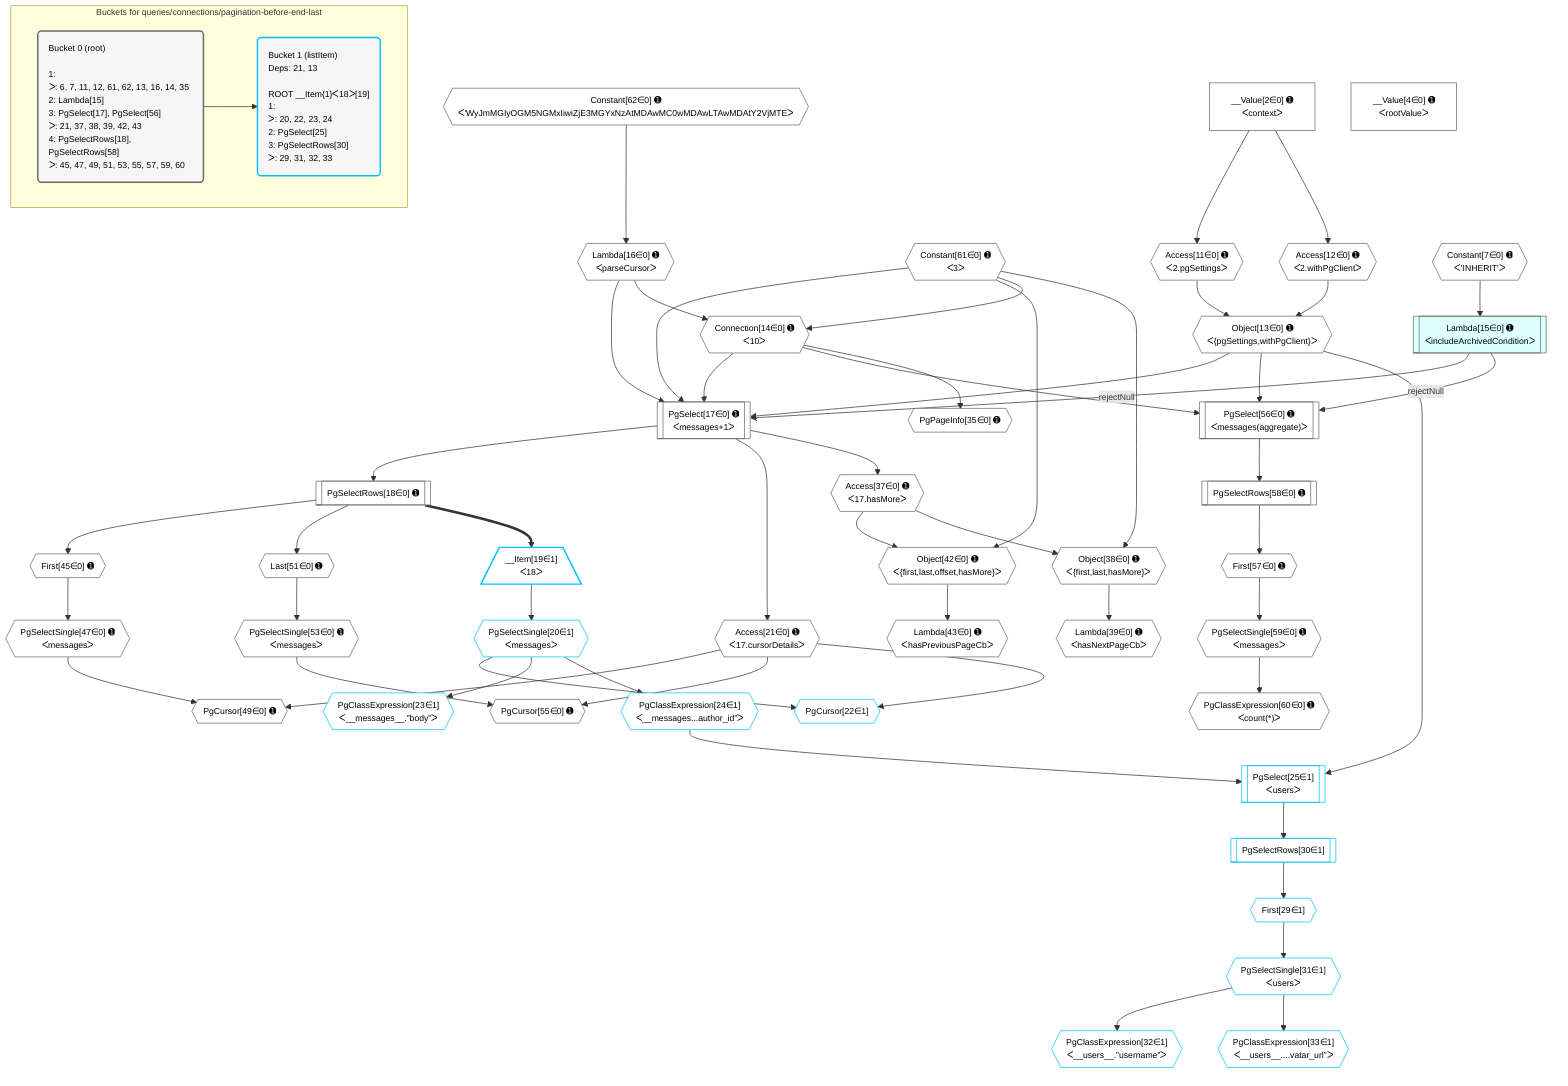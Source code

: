 %%{init: {'themeVariables': { 'fontSize': '12px'}}}%%
graph TD
    classDef path fill:#eee,stroke:#000,color:#000
    classDef plan fill:#fff,stroke-width:1px,color:#000
    classDef itemplan fill:#fff,stroke-width:2px,color:#000
    classDef unbatchedplan fill:#dff,stroke-width:1px,color:#000
    classDef sideeffectplan fill:#fcc,stroke-width:2px,color:#000
    classDef bucket fill:#f6f6f6,color:#000,stroke-width:2px,text-align:left


    %% plan dependencies
    PgSelect17[["PgSelect[17∈0] ➊<br />ᐸmessages+1ᐳ"]]:::plan
    Object13{{"Object[13∈0] ➊<br />ᐸ{pgSettings,withPgClient}ᐳ"}}:::plan
    Lambda15[["Lambda[15∈0] ➊<br />ᐸincludeArchivedConditionᐳ"]]:::unbatchedplan
    Connection14{{"Connection[14∈0] ➊<br />ᐸ10ᐳ"}}:::plan
    Lambda16{{"Lambda[16∈0] ➊<br />ᐸparseCursorᐳ"}}:::plan
    Constant61{{"Constant[61∈0] ➊<br />ᐸ3ᐳ"}}:::plan
    Lambda15 -->|rejectNull| PgSelect17
    Object13 & Connection14 & Lambda16 & Constant61 --> PgSelect17
    Object42{{"Object[42∈0] ➊<br />ᐸ{first,last,offset,hasMore}ᐳ"}}:::plan
    Access37{{"Access[37∈0] ➊<br />ᐸ17.hasMoreᐳ"}}:::plan
    Constant61 & Access37 --> Object42
    Constant61 & Lambda16 --> Connection14
    Object38{{"Object[38∈0] ➊<br />ᐸ{first,last,hasMore}ᐳ"}}:::plan
    Constant61 & Access37 --> Object38
    PgSelect56[["PgSelect[56∈0] ➊<br />ᐸmessages(aggregate)ᐳ"]]:::plan
    Lambda15 -->|rejectNull| PgSelect56
    Object13 & Connection14 --> PgSelect56
    Access11{{"Access[11∈0] ➊<br />ᐸ2.pgSettingsᐳ"}}:::plan
    Access12{{"Access[12∈0] ➊<br />ᐸ2.withPgClientᐳ"}}:::plan
    Access11 & Access12 --> Object13
    PgCursor49{{"PgCursor[49∈0] ➊"}}:::plan
    PgSelectSingle47{{"PgSelectSingle[47∈0] ➊<br />ᐸmessagesᐳ"}}:::plan
    Access21{{"Access[21∈0] ➊<br />ᐸ17.cursorDetailsᐳ"}}:::plan
    PgSelectSingle47 & Access21 --> PgCursor49
    PgCursor55{{"PgCursor[55∈0] ➊"}}:::plan
    PgSelectSingle53{{"PgSelectSingle[53∈0] ➊<br />ᐸmessagesᐳ"}}:::plan
    PgSelectSingle53 & Access21 --> PgCursor55
    __Value2["__Value[2∈0] ➊<br />ᐸcontextᐳ"]:::plan
    __Value2 --> Access11
    __Value2 --> Access12
    Constant7{{"Constant[7∈0] ➊<br />ᐸ'INHERIT'ᐳ"}}:::plan
    Constant7 --> Lambda15
    Constant62{{"Constant[62∈0] ➊<br />ᐸ'WyJmMGIyOGM5NGMxIiwiZjE3MGYxNzAtMDAwMC0wMDAwLTAwMDAtY2VjMTEᐳ"}}:::plan
    Constant62 --> Lambda16
    PgSelectRows18[["PgSelectRows[18∈0] ➊"]]:::plan
    PgSelect17 --> PgSelectRows18
    PgSelect17 --> Access21
    PgPageInfo35{{"PgPageInfo[35∈0] ➊"}}:::plan
    Connection14 --> PgPageInfo35
    PgSelect17 --> Access37
    Lambda39{{"Lambda[39∈0] ➊<br />ᐸhasNextPageCbᐳ"}}:::plan
    Object38 --> Lambda39
    Lambda43{{"Lambda[43∈0] ➊<br />ᐸhasPreviousPageCbᐳ"}}:::plan
    Object42 --> Lambda43
    First45{{"First[45∈0] ➊"}}:::plan
    PgSelectRows18 --> First45
    First45 --> PgSelectSingle47
    Last51{{"Last[51∈0] ➊"}}:::plan
    PgSelectRows18 --> Last51
    Last51 --> PgSelectSingle53
    First57{{"First[57∈0] ➊"}}:::plan
    PgSelectRows58[["PgSelectRows[58∈0] ➊"]]:::plan
    PgSelectRows58 --> First57
    PgSelect56 --> PgSelectRows58
    PgSelectSingle59{{"PgSelectSingle[59∈0] ➊<br />ᐸmessagesᐳ"}}:::plan
    First57 --> PgSelectSingle59
    PgClassExpression60{{"PgClassExpression[60∈0] ➊<br />ᐸcount(*)ᐳ"}}:::plan
    PgSelectSingle59 --> PgClassExpression60
    __Value4["__Value[4∈0] ➊<br />ᐸrootValueᐳ"]:::plan
    PgCursor22{{"PgCursor[22∈1]"}}:::plan
    PgSelectSingle20{{"PgSelectSingle[20∈1]<br />ᐸmessagesᐳ"}}:::plan
    PgSelectSingle20 & Access21 --> PgCursor22
    PgSelect25[["PgSelect[25∈1]<br />ᐸusersᐳ"]]:::plan
    PgClassExpression24{{"PgClassExpression[24∈1]<br />ᐸ__messages...author_id”ᐳ"}}:::plan
    Object13 & PgClassExpression24 --> PgSelect25
    __Item19[/"__Item[19∈1]<br />ᐸ18ᐳ"\]:::itemplan
    PgSelectRows18 ==> __Item19
    __Item19 --> PgSelectSingle20
    PgClassExpression23{{"PgClassExpression[23∈1]<br />ᐸ__messages__.”body”ᐳ"}}:::plan
    PgSelectSingle20 --> PgClassExpression23
    PgSelectSingle20 --> PgClassExpression24
    First29{{"First[29∈1]"}}:::plan
    PgSelectRows30[["PgSelectRows[30∈1]"]]:::plan
    PgSelectRows30 --> First29
    PgSelect25 --> PgSelectRows30
    PgSelectSingle31{{"PgSelectSingle[31∈1]<br />ᐸusersᐳ"}}:::plan
    First29 --> PgSelectSingle31
    PgClassExpression32{{"PgClassExpression[32∈1]<br />ᐸ__users__.”username”ᐳ"}}:::plan
    PgSelectSingle31 --> PgClassExpression32
    PgClassExpression33{{"PgClassExpression[33∈1]<br />ᐸ__users__....vatar_url”ᐳ"}}:::plan
    PgSelectSingle31 --> PgClassExpression33

    %% define steps

    subgraph "Buckets for queries/connections/pagination-before-end-last"
    Bucket0("Bucket 0 (root)<br /><br />1: <br />ᐳ: 6, 7, 11, 12, 61, 62, 13, 16, 14, 35<br />2: Lambda[15]<br />3: PgSelect[17], PgSelect[56]<br />ᐳ: 21, 37, 38, 39, 42, 43<br />4: PgSelectRows[18], PgSelectRows[58]<br />ᐳ: 45, 47, 49, 51, 53, 55, 57, 59, 60"):::bucket
    classDef bucket0 stroke:#696969
    class Bucket0,__Value2,__Value4,Constant7,Access11,Access12,Object13,Connection14,Lambda15,Lambda16,PgSelect17,PgSelectRows18,Access21,PgPageInfo35,Access37,Object38,Lambda39,Object42,Lambda43,First45,PgSelectSingle47,PgCursor49,Last51,PgSelectSingle53,PgCursor55,PgSelect56,First57,PgSelectRows58,PgSelectSingle59,PgClassExpression60,Constant61,Constant62 bucket0
    Bucket1("Bucket 1 (listItem)<br />Deps: 21, 13<br /><br />ROOT __Item{1}ᐸ18ᐳ[19]<br />1: <br />ᐳ: 20, 22, 23, 24<br />2: PgSelect[25]<br />3: PgSelectRows[30]<br />ᐳ: 29, 31, 32, 33"):::bucket
    classDef bucket1 stroke:#00bfff
    class Bucket1,__Item19,PgSelectSingle20,PgCursor22,PgClassExpression23,PgClassExpression24,PgSelect25,First29,PgSelectRows30,PgSelectSingle31,PgClassExpression32,PgClassExpression33 bucket1
    Bucket0 --> Bucket1
    end